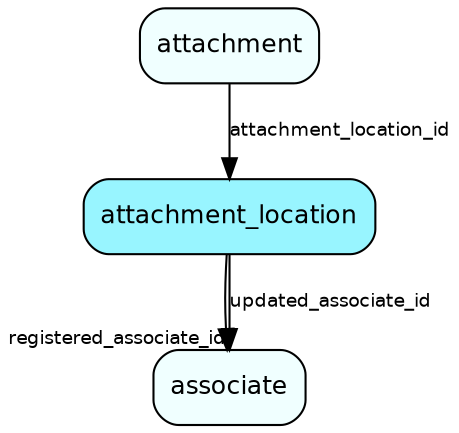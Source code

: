 digraph attachment_location  {
node [shape = box style="rounded, filled" fontname = "Helvetica" fontsize = "12" ]
edge [fontname = "Helvetica" fontsize = "9"]

attachment_location[fillcolor = "cadetblue1"]
associate[fillcolor = "azure1"]
attachment[fillcolor = "azure1"]
attachment_location -> associate [headlabel = "registered_associate_id"]
attachment_location -> associate [label = "updated_associate_id"]
attachment -> attachment_location [label = "attachment_location_id"]
}
